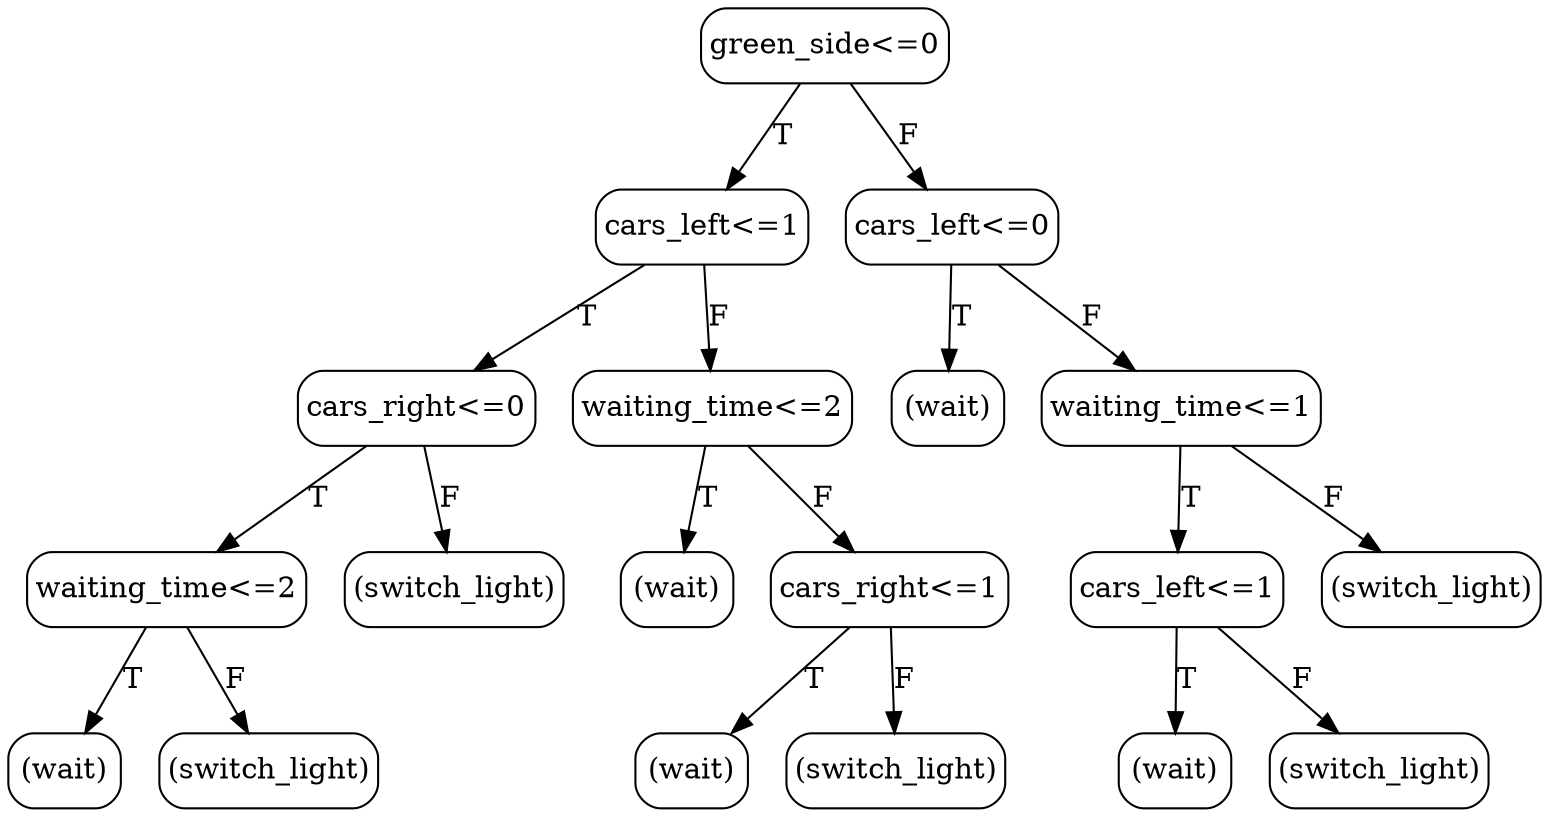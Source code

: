 // decision tree
digraph {
	4 [label="(wait)" margin="0.05,0.05" shape=box style=rounded]
	5 [label="(switch_light)" margin="0.05,0.05" shape=box style=rounded]
	3 [label="waiting_time<=2" margin="0.05,0.05" shape=box style=rounded]
	3 -> 4 [label=T]
	3 -> 5 [label=F]
	6 [label="(switch_light)" margin="0.05,0.05" shape=box style=rounded]
	2 [label="cars_right<=0" margin="0.05,0.05" shape=box style=rounded]
	2 -> 3 [label=T]
	2 -> 6 [label=F]
	10 [label="(wait)" margin="0.05,0.05" shape=box style=rounded]
	14 [label="(wait)" margin="0.05,0.05" shape=box style=rounded]
	15 [label="(switch_light)" margin="0.05,0.05" shape=box style=rounded]
	13 [label="cars_right<=1" margin="0.05,0.05" shape=box style=rounded]
	13 -> 14 [label=T]
	13 -> 15 [label=F]
	9 [label="waiting_time<=2" margin="0.05,0.05" shape=box style=rounded]
	9 -> 10 [label=T]
	9 -> 13 [label=F]
	1 [label="cars_left<=1" margin="0.05,0.05" shape=box style=rounded]
	1 -> 2 [label=T]
	1 -> 9 [label=F]
	17 [label="(wait)" margin="0.05,0.05" shape=box style=rounded]
	26 [label="(wait)" margin="0.05,0.05" shape=box style=rounded]
	27 [label="(switch_light)" margin="0.05,0.05" shape=box style=rounded]
	25 [label="cars_left<=1" margin="0.05,0.05" shape=box style=rounded]
	25 -> 26 [label=T]
	25 -> 27 [label=F]
	28 [label="(switch_light)" margin="0.05,0.05" shape=box style=rounded]
	24 [label="waiting_time<=1" margin="0.05,0.05" shape=box style=rounded]
	24 -> 25 [label=T]
	24 -> 28 [label=F]
	16 [label="cars_left<=0" margin="0.05,0.05" shape=box style=rounded]
	16 -> 17 [label=T]
	16 -> 24 [label=F]
	0 [label="green_side<=0" margin="0.05,0.05" shape=box style=rounded]
	0 -> 1 [label=T]
	0 -> 16 [label=F]
}
